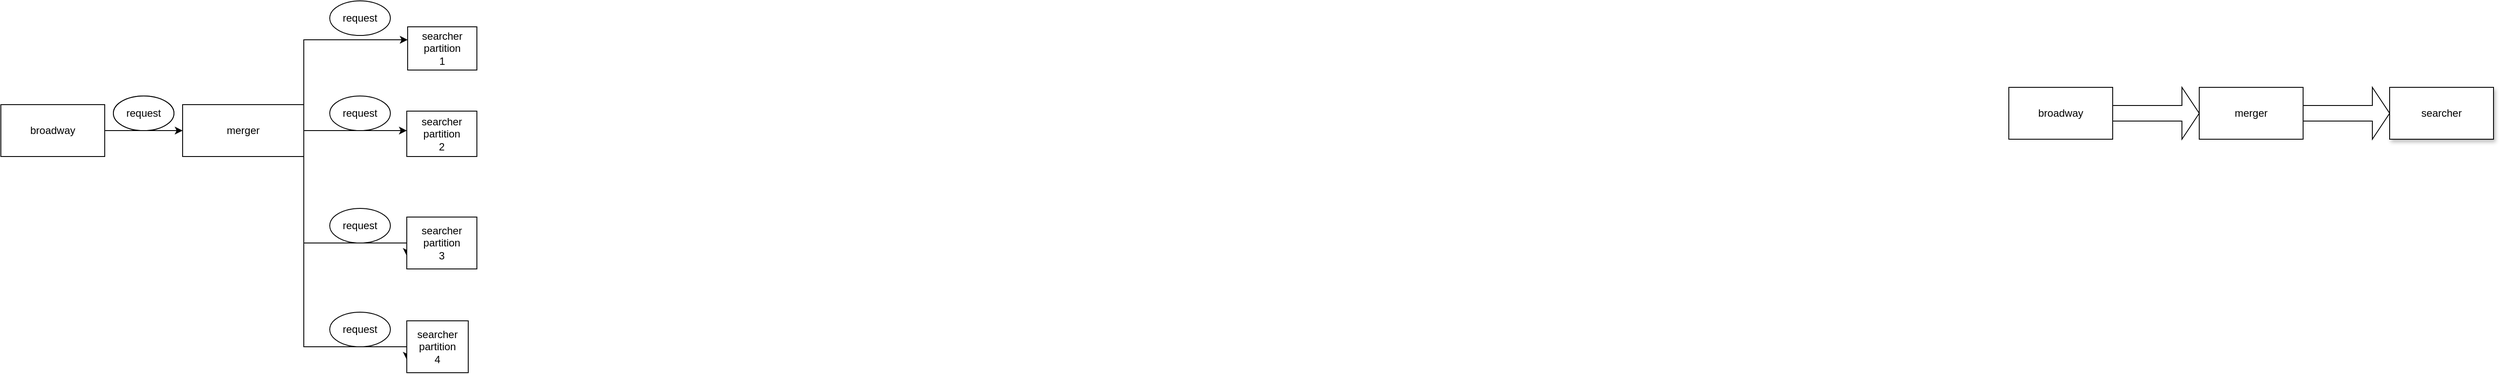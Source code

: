 <mxfile version="16.6.1" type="github">
  <diagram id="4QviqOlzrhN-AOu0C9Wr" name="Page-1">
    <mxGraphModel dx="3250" dy="633" grid="1" gridSize="10" guides="1" tooltips="1" connect="1" arrows="1" fold="1" page="1" pageScale="1" pageWidth="827" pageHeight="1169" math="0" shadow="0">
      <root>
        <mxCell id="0" />
        <mxCell id="1" parent="0" />
        <mxCell id="zBENLTDvliEKUnQSYh8p-1" value="broadway" style="rounded=0;whiteSpace=wrap;html=1;" parent="1" vertex="1">
          <mxGeometry x="-70" y="170" width="120" height="60" as="geometry" />
        </mxCell>
        <mxCell id="zBENLTDvliEKUnQSYh8p-3" value="" style="shape=singleArrow;whiteSpace=wrap;html=1;" parent="1" vertex="1">
          <mxGeometry x="50" y="170" width="100" height="60" as="geometry" />
        </mxCell>
        <mxCell id="j4wnp2hjBvypyyQirYfj-2" value="" style="edgeStyle=orthogonalEdgeStyle;rounded=0;orthogonalLoop=1;jettySize=auto;html=1;" edge="1" parent="1" source="zBENLTDvliEKUnQSYh8p-4" target="j4wnp2hjBvypyyQirYfj-1">
          <mxGeometry relative="1" as="geometry">
            <Array as="points">
              <mxPoint x="-1940" y="220" />
              <mxPoint x="-1940" y="220" />
            </Array>
          </mxGeometry>
        </mxCell>
        <mxCell id="j4wnp2hjBvypyyQirYfj-20" style="edgeStyle=orthogonalEdgeStyle;rounded=0;orthogonalLoop=1;jettySize=auto;html=1;exitX=1;exitY=0;exitDx=0;exitDy=0;" edge="1" parent="1" source="zBENLTDvliEKUnQSYh8p-4" target="j4wnp2hjBvypyyQirYfj-10">
          <mxGeometry relative="1" as="geometry">
            <Array as="points">
              <mxPoint x="-2040" y="115" />
            </Array>
          </mxGeometry>
        </mxCell>
        <mxCell id="j4wnp2hjBvypyyQirYfj-31" style="edgeStyle=orthogonalEdgeStyle;rounded=0;orthogonalLoop=1;jettySize=auto;html=1;entryX=0;entryY=0.75;entryDx=0;entryDy=0;endArrow=classic;endFill=1;exitX=1;exitY=1;exitDx=0;exitDy=0;" edge="1" parent="1" source="zBENLTDvliEKUnQSYh8p-4" target="j4wnp2hjBvypyyQirYfj-14">
          <mxGeometry relative="1" as="geometry">
            <Array as="points">
              <mxPoint x="-2040" y="350" />
            </Array>
          </mxGeometry>
        </mxCell>
        <mxCell id="j4wnp2hjBvypyyQirYfj-32" style="edgeStyle=orthogonalEdgeStyle;rounded=0;orthogonalLoop=1;jettySize=auto;html=1;entryX=0;entryY=0.75;entryDx=0;entryDy=0;endArrow=classic;endFill=1;" edge="1" parent="1" source="zBENLTDvliEKUnQSYh8p-4" target="j4wnp2hjBvypyyQirYfj-12">
          <mxGeometry relative="1" as="geometry">
            <Array as="points">
              <mxPoint x="-2040" y="470" />
            </Array>
          </mxGeometry>
        </mxCell>
        <mxCell id="zBENLTDvliEKUnQSYh8p-4" value="merger" style="rounded=0;whiteSpace=wrap;html=1;" parent="1" vertex="1">
          <mxGeometry x="-2180" y="190" width="140" height="60" as="geometry" />
        </mxCell>
        <mxCell id="zBENLTDvliEKUnQSYh8p-8" style="edgeStyle=orthogonalEdgeStyle;rounded=0;orthogonalLoop=1;jettySize=auto;html=1;exitX=0;exitY=0.5;exitDx=0;exitDy=0;" parent="1" source="zBENLTDvliEKUnQSYh8p-5" edge="1">
          <mxGeometry relative="1" as="geometry">
            <mxPoint x="160" y="200.4" as="targetPoint" />
          </mxGeometry>
        </mxCell>
        <mxCell id="zBENLTDvliEKUnQSYh8p-5" value="merger" style="rounded=0;whiteSpace=wrap;html=1;" parent="1" vertex="1">
          <mxGeometry x="150" y="170" width="120" height="60" as="geometry" />
        </mxCell>
        <mxCell id="zBENLTDvliEKUnQSYh8p-9" style="edgeStyle=orthogonalEdgeStyle;rounded=0;orthogonalLoop=1;jettySize=auto;html=1;exitX=0;exitY=0;exitDx=40;exitDy=39;exitPerimeter=0;" parent="1" source="zBENLTDvliEKUnQSYh8p-6" edge="1">
          <mxGeometry relative="1" as="geometry">
            <mxPoint x="340" y="200" as="targetPoint" />
          </mxGeometry>
        </mxCell>
        <mxCell id="zBENLTDvliEKUnQSYh8p-6" value="" style="shape=singleArrow;whiteSpace=wrap;html=1;" parent="1" vertex="1">
          <mxGeometry x="270" y="170" width="100" height="60" as="geometry" />
        </mxCell>
        <mxCell id="zBENLTDvliEKUnQSYh8p-7" value="searcher" style="rounded=0;whiteSpace=wrap;html=1;shadow=1;" parent="1" vertex="1">
          <mxGeometry x="370" y="170" width="120" height="60" as="geometry" />
        </mxCell>
        <mxCell id="j4wnp2hjBvypyyQirYfj-1" value="searcher&lt;br&gt;partition&lt;br&gt;2" style="rounded=0;whiteSpace=wrap;html=1;" vertex="1" parent="1">
          <mxGeometry x="-1921" y="197.5" width="81" height="52.5" as="geometry" />
        </mxCell>
        <mxCell id="j4wnp2hjBvypyyQirYfj-3" value="request" style="ellipse;whiteSpace=wrap;html=1;" vertex="1" parent="1">
          <mxGeometry x="-2260" y="180" width="70" height="40" as="geometry" />
        </mxCell>
        <mxCell id="j4wnp2hjBvypyyQirYfj-5" value="" style="edgeStyle=orthogonalEdgeStyle;rounded=0;orthogonalLoop=1;jettySize=auto;html=1;" edge="1" parent="1" source="j4wnp2hjBvypyyQirYfj-4" target="zBENLTDvliEKUnQSYh8p-4">
          <mxGeometry relative="1" as="geometry" />
        </mxCell>
        <mxCell id="j4wnp2hjBvypyyQirYfj-4" value="broadway" style="rounded=0;whiteSpace=wrap;html=1;" vertex="1" parent="1">
          <mxGeometry x="-2390" y="190" width="120" height="60" as="geometry" />
        </mxCell>
        <mxCell id="j4wnp2hjBvypyyQirYfj-10" value="searcher&lt;br&gt;partition&lt;br&gt;1" style="rounded=0;whiteSpace=wrap;html=1;" vertex="1" parent="1">
          <mxGeometry x="-1920" y="100" width="80" height="50" as="geometry" />
        </mxCell>
        <mxCell id="j4wnp2hjBvypyyQirYfj-12" value="searcher&lt;br&gt;partition&lt;br&gt;4" style="rounded=0;whiteSpace=wrap;html=1;" vertex="1" parent="1">
          <mxGeometry x="-1921" y="440" width="71" height="60" as="geometry" />
        </mxCell>
        <mxCell id="j4wnp2hjBvypyyQirYfj-14" value="searcher&lt;br&gt;partition&lt;br&gt;3" style="rounded=0;whiteSpace=wrap;html=1;" vertex="1" parent="1">
          <mxGeometry x="-1921" y="320" width="81" height="60" as="geometry" />
        </mxCell>
        <mxCell id="j4wnp2hjBvypyyQirYfj-39" value="request" style="ellipse;whiteSpace=wrap;html=1;" vertex="1" parent="1">
          <mxGeometry x="-2260" y="180" width="70" height="40" as="geometry" />
        </mxCell>
        <mxCell id="j4wnp2hjBvypyyQirYfj-40" value="request" style="ellipse;whiteSpace=wrap;html=1;" vertex="1" parent="1">
          <mxGeometry x="-2010" y="70" width="70" height="40" as="geometry" />
        </mxCell>
        <mxCell id="j4wnp2hjBvypyyQirYfj-41" value="request" style="ellipse;whiteSpace=wrap;html=1;" vertex="1" parent="1">
          <mxGeometry x="-2010" y="180" width="70" height="40" as="geometry" />
        </mxCell>
        <mxCell id="j4wnp2hjBvypyyQirYfj-42" value="request" style="ellipse;whiteSpace=wrap;html=1;" vertex="1" parent="1">
          <mxGeometry x="-2010" y="310" width="70" height="40" as="geometry" />
        </mxCell>
        <mxCell id="j4wnp2hjBvypyyQirYfj-43" value="request" style="ellipse;whiteSpace=wrap;html=1;" vertex="1" parent="1">
          <mxGeometry x="-2010" y="430" width="70" height="40" as="geometry" />
        </mxCell>
      </root>
    </mxGraphModel>
  </diagram>
</mxfile>
